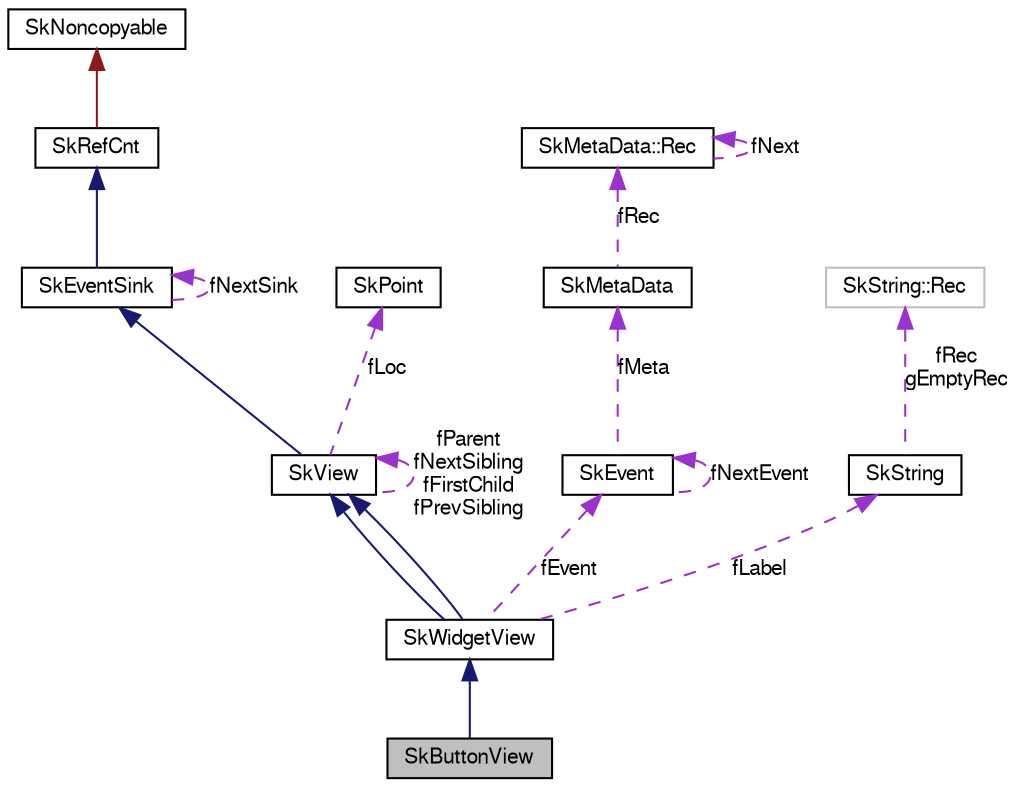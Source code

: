 digraph G
{
  edge [fontname="FreeSans",fontsize="10",labelfontname="FreeSans",labelfontsize="10"];
  node [fontname="FreeSans",fontsize="10",shape=record];
  Node1 [label="SkButtonView",height=0.2,width=0.4,color="black", fillcolor="grey75", style="filled" fontcolor="black"];
  Node2 -> Node1 [dir=back,color="midnightblue",fontsize="10",style="solid",fontname="FreeSans"];
  Node2 [label="SkWidgetView",height=0.2,width=0.4,color="black", fillcolor="white", style="filled",URL="$class_sk_widget_view.html"];
  Node3 -> Node2 [dir=back,color="midnightblue",fontsize="10",style="solid",fontname="FreeSans"];
  Node3 [label="SkView",height=0.2,width=0.4,color="black", fillcolor="white", style="filled",URL="$class_sk_view.html"];
  Node4 -> Node3 [dir=back,color="midnightblue",fontsize="10",style="solid",fontname="FreeSans"];
  Node4 [label="SkEventSink",height=0.2,width=0.4,color="black", fillcolor="white", style="filled",URL="$class_sk_event_sink.html"];
  Node5 -> Node4 [dir=back,color="midnightblue",fontsize="10",style="solid",fontname="FreeSans"];
  Node5 [label="SkRefCnt",height=0.2,width=0.4,color="black", fillcolor="white", style="filled",URL="$class_sk_ref_cnt.html"];
  Node6 -> Node5 [dir=back,color="firebrick4",fontsize="10",style="solid",fontname="FreeSans"];
  Node6 [label="SkNoncopyable",height=0.2,width=0.4,color="black", fillcolor="white", style="filled",URL="$class_sk_noncopyable.html"];
  Node4 -> Node4 [dir=back,color="darkorchid3",fontsize="10",style="dashed",label="fNextSink",fontname="FreeSans"];
  Node3 -> Node3 [dir=back,color="darkorchid3",fontsize="10",style="dashed",label="fParent\nfNextSibling\nfFirstChild\nfPrevSibling",fontname="FreeSans"];
  Node7 -> Node3 [dir=back,color="darkorchid3",fontsize="10",style="dashed",label="fLoc",fontname="FreeSans"];
  Node7 [label="SkPoint",height=0.2,width=0.4,color="black", fillcolor="white", style="filled",URL="$struct_sk_point.html"];
  Node3 -> Node2 [dir=back,color="midnightblue",fontsize="10",style="solid",fontname="FreeSans"];
  Node8 -> Node2 [dir=back,color="darkorchid3",fontsize="10",style="dashed",label="fEvent",fontname="FreeSans"];
  Node8 [label="SkEvent",height=0.2,width=0.4,color="black", fillcolor="white", style="filled",URL="$class_sk_event.html"];
  Node9 -> Node8 [dir=back,color="darkorchid3",fontsize="10",style="dashed",label="fMeta",fontname="FreeSans"];
  Node9 [label="SkMetaData",height=0.2,width=0.4,color="black", fillcolor="white", style="filled",URL="$class_sk_meta_data.html"];
  Node10 -> Node9 [dir=back,color="darkorchid3",fontsize="10",style="dashed",label="fRec",fontname="FreeSans"];
  Node10 [label="SkMetaData::Rec",height=0.2,width=0.4,color="black", fillcolor="white", style="filled",URL="$struct_sk_meta_data_1_1_rec.html"];
  Node10 -> Node10 [dir=back,color="darkorchid3",fontsize="10",style="dashed",label="fNext",fontname="FreeSans"];
  Node8 -> Node8 [dir=back,color="darkorchid3",fontsize="10",style="dashed",label="fNextEvent",fontname="FreeSans"];
  Node11 -> Node2 [dir=back,color="darkorchid3",fontsize="10",style="dashed",label="fLabel",fontname="FreeSans"];
  Node11 [label="SkString",height=0.2,width=0.4,color="black", fillcolor="white", style="filled",URL="$class_sk_string.html"];
  Node12 -> Node11 [dir=back,color="darkorchid3",fontsize="10",style="dashed",label="fRec\ngEmptyRec",fontname="FreeSans"];
  Node12 [label="SkString::Rec",height=0.2,width=0.4,color="grey75", fillcolor="white", style="filled"];
}
